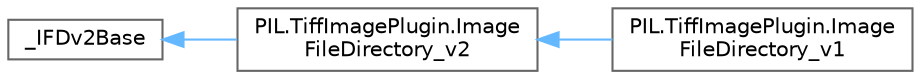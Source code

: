 digraph "Graphical Class Hierarchy"
{
 // LATEX_PDF_SIZE
  bgcolor="transparent";
  edge [fontname=Helvetica,fontsize=10,labelfontname=Helvetica,labelfontsize=10];
  node [fontname=Helvetica,fontsize=10,shape=box,height=0.2,width=0.4];
  rankdir="LR";
  Node0 [id="Node000000",label="_IFDv2Base",height=0.2,width=0.4,color="grey40", fillcolor="white", style="filled",URL="$d8/d6d/class__IFDv2Base.html",tooltip=" "];
  Node0 -> Node1 [id="edge2667_Node000000_Node000001",dir="back",color="steelblue1",style="solid",tooltip=" "];
  Node1 [id="Node000001",label="PIL.TiffImagePlugin.Image\lFileDirectory_v2",height=0.2,width=0.4,color="grey40", fillcolor="white", style="filled",URL="$d3/df8/classPIL_1_1TiffImagePlugin_1_1ImageFileDirectory__v2.html",tooltip=" "];
  Node1 -> Node2 [id="edge2668_Node000001_Node000002",dir="back",color="steelblue1",style="solid",tooltip=" "];
  Node2 [id="Node000002",label="PIL.TiffImagePlugin.Image\lFileDirectory_v1",height=0.2,width=0.4,color="grey40", fillcolor="white", style="filled",URL="$da/d1e/classPIL_1_1TiffImagePlugin_1_1ImageFileDirectory__v1.html",tooltip=" "];
}
